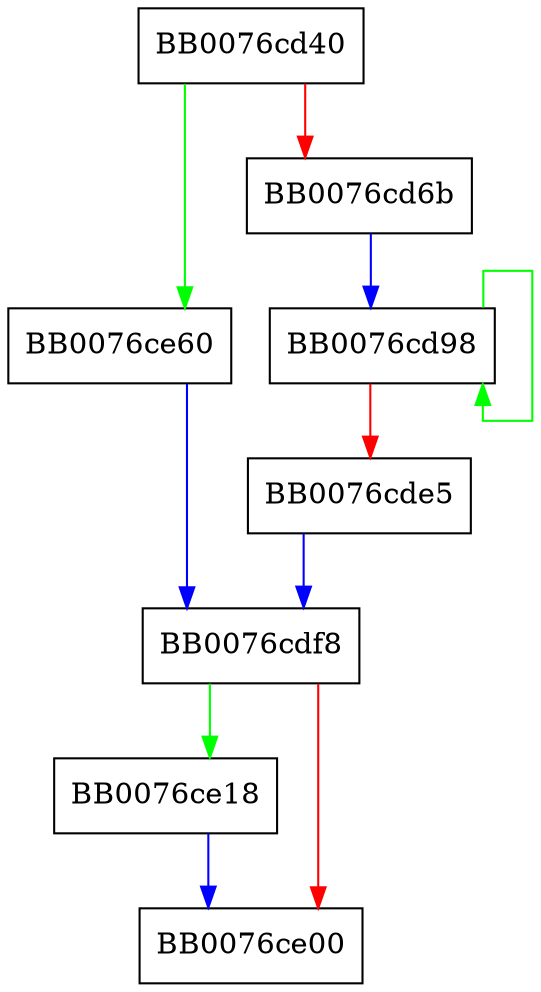 digraph rc2_ofb_cipher {
  node [shape="box"];
  graph [splines=ortho];
  BB0076cd40 -> BB0076ce60 [color="green"];
  BB0076cd40 -> BB0076cd6b [color="red"];
  BB0076cd6b -> BB0076cd98 [color="blue"];
  BB0076cd98 -> BB0076cd98 [color="green"];
  BB0076cd98 -> BB0076cde5 [color="red"];
  BB0076cde5 -> BB0076cdf8 [color="blue"];
  BB0076cdf8 -> BB0076ce18 [color="green"];
  BB0076cdf8 -> BB0076ce00 [color="red"];
  BB0076ce18 -> BB0076ce00 [color="blue"];
  BB0076ce60 -> BB0076cdf8 [color="blue"];
}